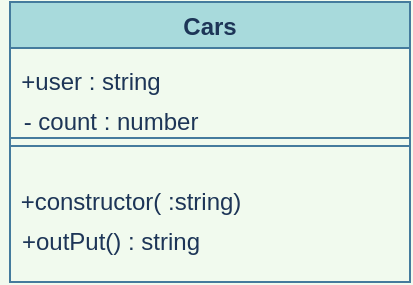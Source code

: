 <mxfile>
    <diagram id="qCDgCxSetWzXfEp50yRR" name="Страница 1">
        <mxGraphModel dx="820" dy="395" grid="1" gridSize="10" guides="1" tooltips="1" connect="1" arrows="1" fold="1" page="1" pageScale="1" pageWidth="827" pageHeight="1169" background="#F1FAEE" math="0" shadow="0">
            <root>
                <mxCell id="0"/>
                <mxCell id="1" parent="0"/>
                <mxCell id="2" value="Cars" style="swimlane;fillColor=#A8DADC;strokeColor=#457B9D;fontColor=#1D3557;" vertex="1" parent="1">
                    <mxGeometry x="320" y="90" width="200" height="140" as="geometry"/>
                </mxCell>
                <mxCell id="6" value="+user : string" style="text;html=1;align=center;verticalAlign=middle;resizable=0;points=[];autosize=1;strokeColor=none;fontColor=#1D3557;" vertex="1" parent="2">
                    <mxGeometry y="30" width="80" height="20" as="geometry"/>
                </mxCell>
                <mxCell id="7" value="- count : number" style="text;html=1;align=center;verticalAlign=middle;resizable=0;points=[];autosize=1;strokeColor=none;fontColor=#1D3557;" vertex="1" parent="2">
                    <mxGeometry y="50" width="100" height="20" as="geometry"/>
                </mxCell>
                <mxCell id="8" value="+constructor( :string)" style="text;html=1;align=center;verticalAlign=middle;resizable=0;points=[];autosize=1;strokeColor=none;fontColor=#1D3557;" vertex="1" parent="2">
                    <mxGeometry x="-5" y="90" width="130" height="20" as="geometry"/>
                </mxCell>
                <mxCell id="9" value="+outPut() : string" style="text;html=1;align=center;verticalAlign=middle;resizable=0;points=[];autosize=1;strokeColor=none;fontColor=#1D3557;" vertex="1" parent="2">
                    <mxGeometry y="110" width="100" height="20" as="geometry"/>
                </mxCell>
                <mxCell id="5" value="" style="shape=link;html=1;labelBackgroundColor=#F1FAEE;strokeColor=#457B9D;fontColor=#1D3557;" edge="1" parent="2">
                    <mxGeometry width="100" relative="1" as="geometry">
                        <mxPoint y="70" as="sourcePoint"/>
                        <mxPoint x="200" y="70" as="targetPoint"/>
                    </mxGeometry>
                </mxCell>
            </root>
        </mxGraphModel>
    </diagram>
</mxfile>